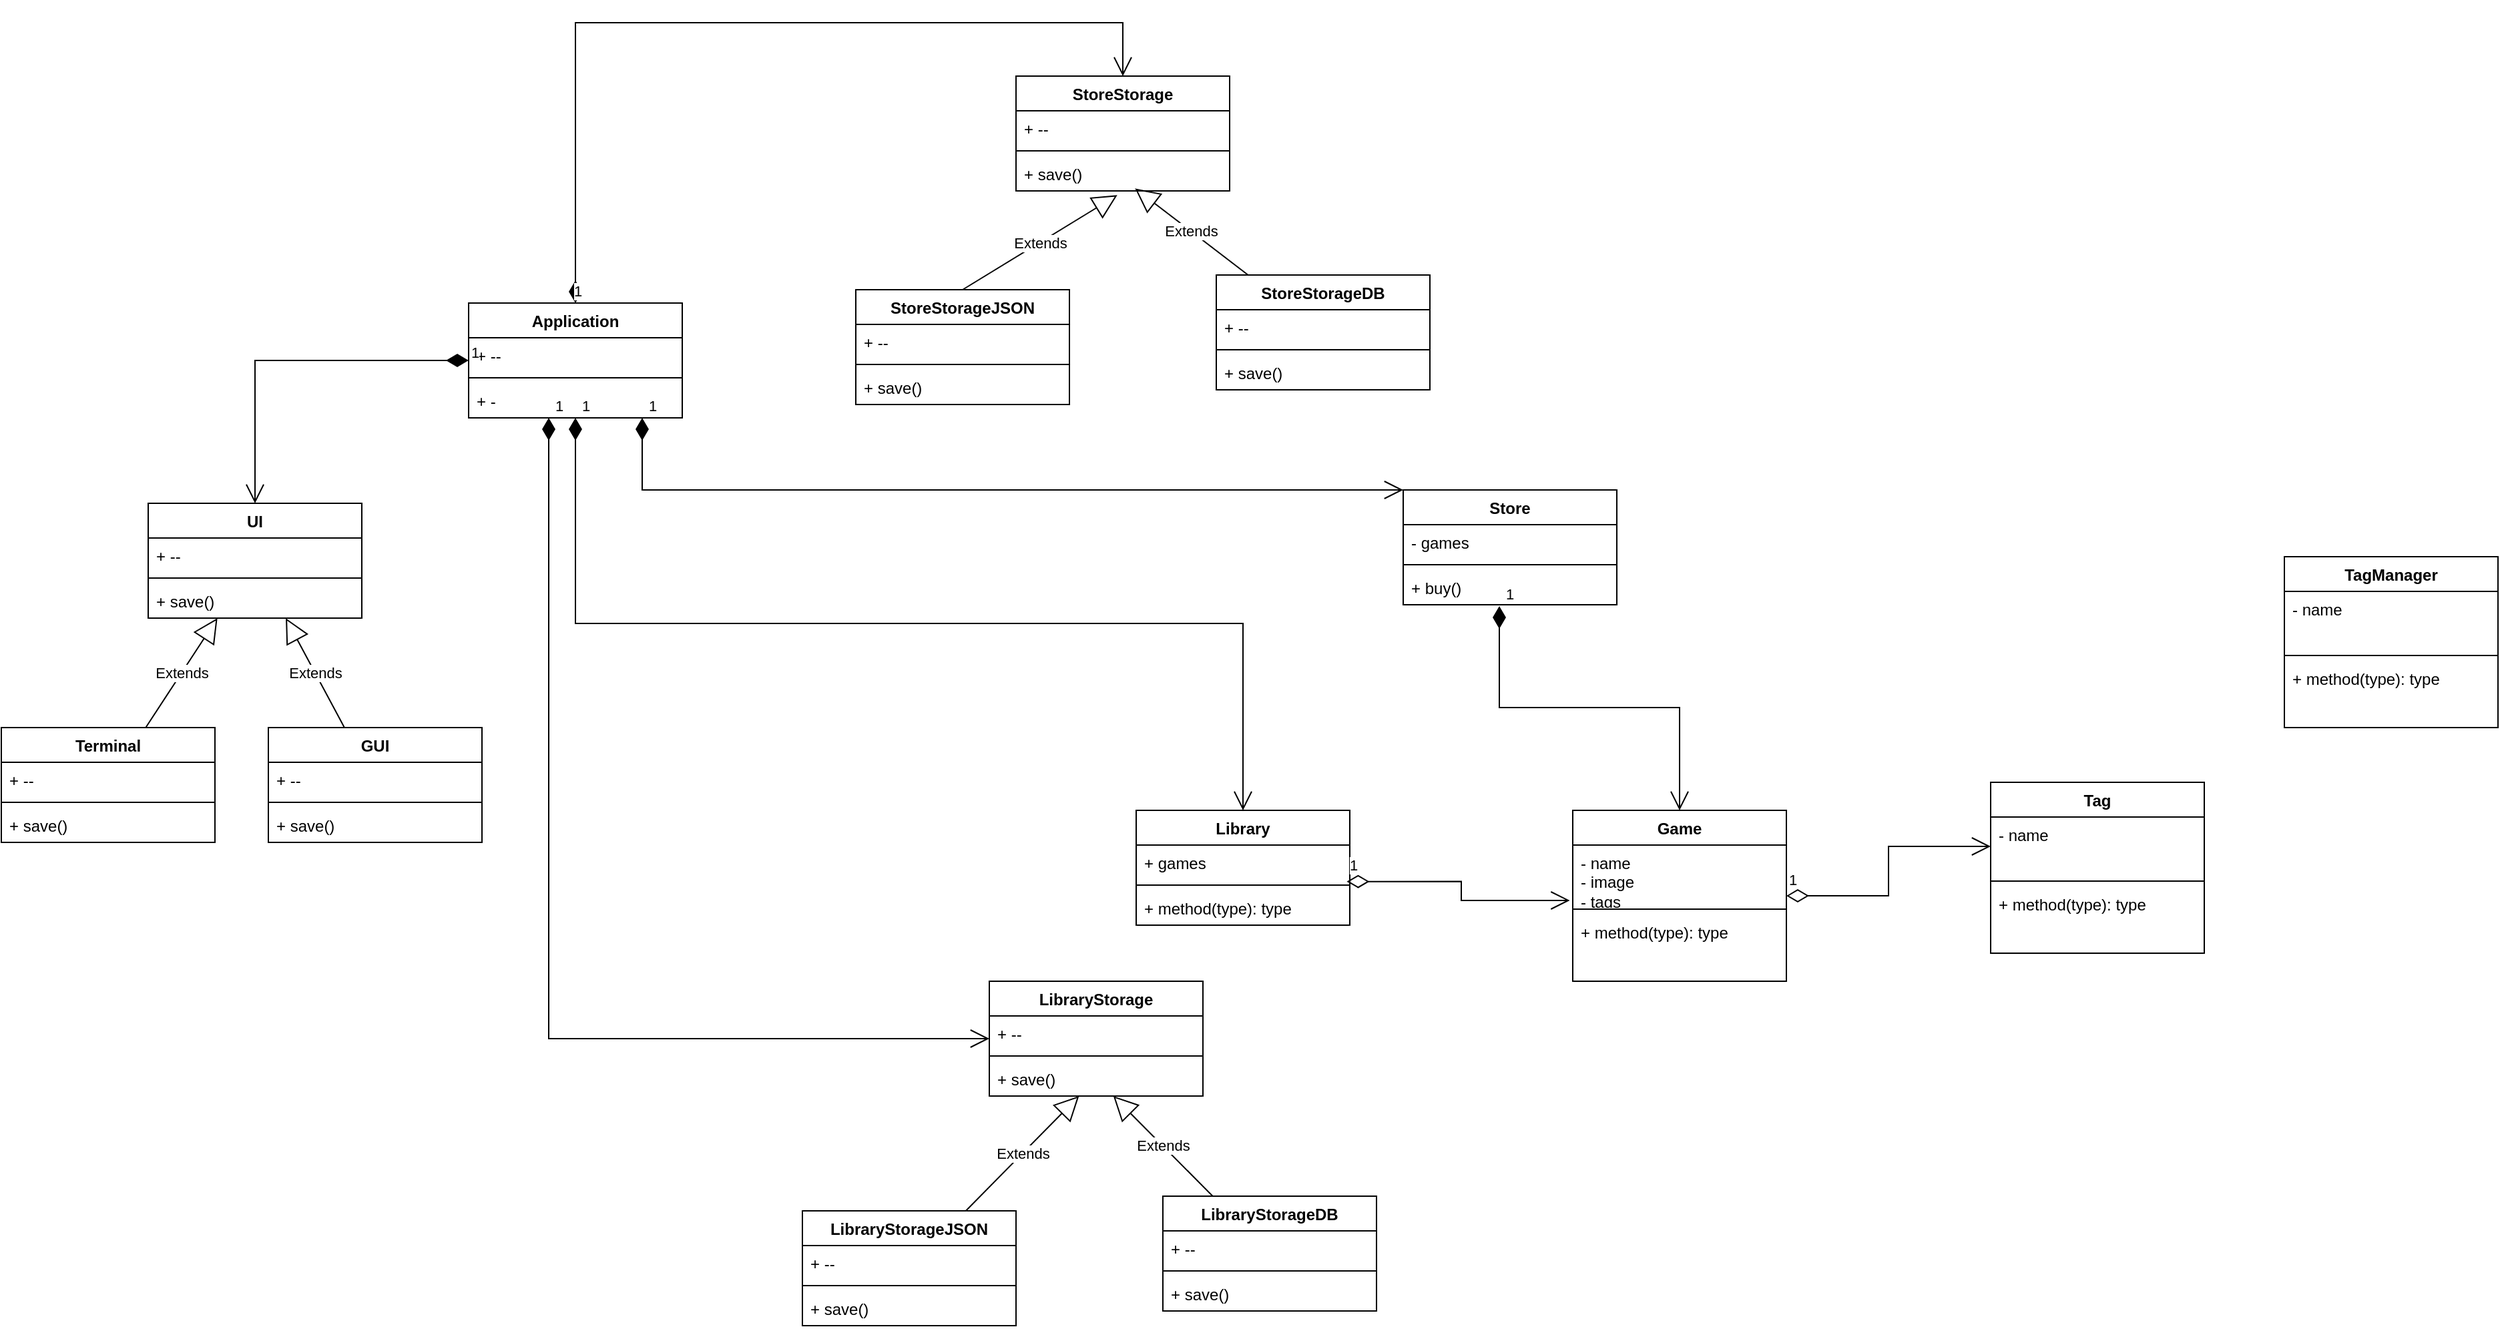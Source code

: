 <mxfile version="22.1.3" type="github">
  <diagram name="Page-1" id="6sCZl8YKvThqes1zZxFa">
    <mxGraphModel dx="2114" dy="2136" grid="1" gridSize="10" guides="1" tooltips="1" connect="1" arrows="1" fold="1" page="1" pageScale="1" pageWidth="827" pageHeight="1169" math="0" shadow="0">
      <root>
        <mxCell id="0" />
        <mxCell id="1" parent="0" />
        <mxCell id="HGpdiJ_WHO72FoDOB2OH-5" value="Library" style="swimlane;fontStyle=1;align=center;verticalAlign=top;childLayout=stackLayout;horizontal=1;startSize=26;horizontalStack=0;resizeParent=1;resizeParentMax=0;resizeLast=0;collapsible=1;marginBottom=0;whiteSpace=wrap;html=1;" vertex="1" parent="1">
          <mxGeometry x="120" y="210" width="160" height="86" as="geometry" />
        </mxCell>
        <mxCell id="HGpdiJ_WHO72FoDOB2OH-6" value="+ games" style="text;strokeColor=none;fillColor=none;align=left;verticalAlign=top;spacingLeft=4;spacingRight=4;overflow=hidden;rotatable=0;points=[[0,0.5],[1,0.5]];portConstraint=eastwest;whiteSpace=wrap;html=1;" vertex="1" parent="HGpdiJ_WHO72FoDOB2OH-5">
          <mxGeometry y="26" width="160" height="26" as="geometry" />
        </mxCell>
        <mxCell id="HGpdiJ_WHO72FoDOB2OH-7" value="" style="line;strokeWidth=1;fillColor=none;align=left;verticalAlign=middle;spacingTop=-1;spacingLeft=3;spacingRight=3;rotatable=0;labelPosition=right;points=[];portConstraint=eastwest;strokeColor=inherit;" vertex="1" parent="HGpdiJ_WHO72FoDOB2OH-5">
          <mxGeometry y="52" width="160" height="8" as="geometry" />
        </mxCell>
        <mxCell id="HGpdiJ_WHO72FoDOB2OH-8" value="+ method(type): type" style="text;strokeColor=none;fillColor=none;align=left;verticalAlign=top;spacingLeft=4;spacingRight=4;overflow=hidden;rotatable=0;points=[[0,0.5],[1,0.5]];portConstraint=eastwest;whiteSpace=wrap;html=1;" vertex="1" parent="HGpdiJ_WHO72FoDOB2OH-5">
          <mxGeometry y="60" width="160" height="26" as="geometry" />
        </mxCell>
        <mxCell id="HGpdiJ_WHO72FoDOB2OH-13" value="Game" style="swimlane;fontStyle=1;align=center;verticalAlign=top;childLayout=stackLayout;horizontal=1;startSize=26;horizontalStack=0;resizeParent=1;resizeParentMax=0;resizeLast=0;collapsible=1;marginBottom=0;whiteSpace=wrap;html=1;" vertex="1" parent="1">
          <mxGeometry x="447" y="210" width="160" height="128" as="geometry" />
        </mxCell>
        <mxCell id="HGpdiJ_WHO72FoDOB2OH-14" value="&lt;div&gt;- name&lt;/div&gt;&lt;div&gt;- image&lt;br&gt;&lt;/div&gt;&lt;div&gt;- tags&lt;br&gt;&lt;/div&gt;" style="text;strokeColor=none;fillColor=none;align=left;verticalAlign=top;spacingLeft=4;spacingRight=4;overflow=hidden;rotatable=0;points=[[0,0.5],[1,0.5]];portConstraint=eastwest;whiteSpace=wrap;html=1;" vertex="1" parent="HGpdiJ_WHO72FoDOB2OH-13">
          <mxGeometry y="26" width="160" height="44" as="geometry" />
        </mxCell>
        <mxCell id="HGpdiJ_WHO72FoDOB2OH-15" value="" style="line;strokeWidth=1;fillColor=none;align=left;verticalAlign=middle;spacingTop=-1;spacingLeft=3;spacingRight=3;rotatable=0;labelPosition=right;points=[];portConstraint=eastwest;strokeColor=inherit;" vertex="1" parent="HGpdiJ_WHO72FoDOB2OH-13">
          <mxGeometry y="70" width="160" height="8" as="geometry" />
        </mxCell>
        <mxCell id="HGpdiJ_WHO72FoDOB2OH-16" value="+ method(type): type" style="text;strokeColor=none;fillColor=none;align=left;verticalAlign=top;spacingLeft=4;spacingRight=4;overflow=hidden;rotatable=0;points=[[0,0.5],[1,0.5]];portConstraint=eastwest;whiteSpace=wrap;html=1;" vertex="1" parent="HGpdiJ_WHO72FoDOB2OH-13">
          <mxGeometry y="78" width="160" height="50" as="geometry" />
        </mxCell>
        <mxCell id="HGpdiJ_WHO72FoDOB2OH-17" value="Tag" style="swimlane;fontStyle=1;align=center;verticalAlign=top;childLayout=stackLayout;horizontal=1;startSize=26;horizontalStack=0;resizeParent=1;resizeParentMax=0;resizeLast=0;collapsible=1;marginBottom=0;whiteSpace=wrap;html=1;" vertex="1" parent="1">
          <mxGeometry x="760" y="189" width="160" height="128" as="geometry" />
        </mxCell>
        <mxCell id="HGpdiJ_WHO72FoDOB2OH-18" value="&lt;div&gt;- name&lt;/div&gt;" style="text;strokeColor=none;fillColor=none;align=left;verticalAlign=top;spacingLeft=4;spacingRight=4;overflow=hidden;rotatable=0;points=[[0,0.5],[1,0.5]];portConstraint=eastwest;whiteSpace=wrap;html=1;" vertex="1" parent="HGpdiJ_WHO72FoDOB2OH-17">
          <mxGeometry y="26" width="160" height="44" as="geometry" />
        </mxCell>
        <mxCell id="HGpdiJ_WHO72FoDOB2OH-19" value="" style="line;strokeWidth=1;fillColor=none;align=left;verticalAlign=middle;spacingTop=-1;spacingLeft=3;spacingRight=3;rotatable=0;labelPosition=right;points=[];portConstraint=eastwest;strokeColor=inherit;" vertex="1" parent="HGpdiJ_WHO72FoDOB2OH-17">
          <mxGeometry y="70" width="160" height="8" as="geometry" />
        </mxCell>
        <mxCell id="HGpdiJ_WHO72FoDOB2OH-20" value="+ method(type): type" style="text;strokeColor=none;fillColor=none;align=left;verticalAlign=top;spacingLeft=4;spacingRight=4;overflow=hidden;rotatable=0;points=[[0,0.5],[1,0.5]];portConstraint=eastwest;whiteSpace=wrap;html=1;" vertex="1" parent="HGpdiJ_WHO72FoDOB2OH-17">
          <mxGeometry y="78" width="160" height="50" as="geometry" />
        </mxCell>
        <mxCell id="HGpdiJ_WHO72FoDOB2OH-21" value="1" style="endArrow=open;html=1;endSize=12;startArrow=diamondThin;startSize=14;startFill=0;edgeStyle=orthogonalEdgeStyle;align=left;verticalAlign=bottom;rounded=0;exitX=0.986;exitY=1.051;exitDx=0;exitDy=0;exitPerimeter=0;entryX=-0.014;entryY=0.943;entryDx=0;entryDy=0;entryPerimeter=0;" edge="1" parent="1" source="HGpdiJ_WHO72FoDOB2OH-6" target="HGpdiJ_WHO72FoDOB2OH-14">
          <mxGeometry x="-1" y="3" relative="1" as="geometry">
            <mxPoint x="333.5" y="270" as="sourcePoint" />
            <mxPoint x="493.5" y="270" as="targetPoint" />
          </mxGeometry>
        </mxCell>
        <mxCell id="HGpdiJ_WHO72FoDOB2OH-22" value="1" style="endArrow=open;html=1;endSize=12;startArrow=diamondThin;startSize=14;startFill=0;edgeStyle=orthogonalEdgeStyle;align=left;verticalAlign=bottom;rounded=0;exitX=1;exitY=0.5;exitDx=0;exitDy=0;entryX=0;entryY=0.5;entryDx=0;entryDy=0;" edge="1" parent="1" source="HGpdiJ_WHO72FoDOB2OH-13" target="HGpdiJ_WHO72FoDOB2OH-18">
          <mxGeometry x="-1" y="3" relative="1" as="geometry">
            <mxPoint x="650" y="350" as="sourcePoint" />
            <mxPoint x="817" y="364" as="targetPoint" />
          </mxGeometry>
        </mxCell>
        <mxCell id="HGpdiJ_WHO72FoDOB2OH-23" value="TagManager" style="swimlane;fontStyle=1;align=center;verticalAlign=top;childLayout=stackLayout;horizontal=1;startSize=26;horizontalStack=0;resizeParent=1;resizeParentMax=0;resizeLast=0;collapsible=1;marginBottom=0;whiteSpace=wrap;html=1;" vertex="1" parent="1">
          <mxGeometry x="980" y="20" width="160" height="128" as="geometry" />
        </mxCell>
        <mxCell id="HGpdiJ_WHO72FoDOB2OH-24" value="&lt;div&gt;- name&lt;/div&gt;" style="text;strokeColor=none;fillColor=none;align=left;verticalAlign=top;spacingLeft=4;spacingRight=4;overflow=hidden;rotatable=0;points=[[0,0.5],[1,0.5]];portConstraint=eastwest;whiteSpace=wrap;html=1;" vertex="1" parent="HGpdiJ_WHO72FoDOB2OH-23">
          <mxGeometry y="26" width="160" height="44" as="geometry" />
        </mxCell>
        <mxCell id="HGpdiJ_WHO72FoDOB2OH-25" value="" style="line;strokeWidth=1;fillColor=none;align=left;verticalAlign=middle;spacingTop=-1;spacingLeft=3;spacingRight=3;rotatable=0;labelPosition=right;points=[];portConstraint=eastwest;strokeColor=inherit;" vertex="1" parent="HGpdiJ_WHO72FoDOB2OH-23">
          <mxGeometry y="70" width="160" height="8" as="geometry" />
        </mxCell>
        <mxCell id="HGpdiJ_WHO72FoDOB2OH-26" value="+ method(type): type" style="text;strokeColor=none;fillColor=none;align=left;verticalAlign=top;spacingLeft=4;spacingRight=4;overflow=hidden;rotatable=0;points=[[0,0.5],[1,0.5]];portConstraint=eastwest;whiteSpace=wrap;html=1;" vertex="1" parent="HGpdiJ_WHO72FoDOB2OH-23">
          <mxGeometry y="78" width="160" height="50" as="geometry" />
        </mxCell>
        <mxCell id="HGpdiJ_WHO72FoDOB2OH-27" value="LibraryStorage" style="swimlane;fontStyle=1;align=center;verticalAlign=top;childLayout=stackLayout;horizontal=1;startSize=26;horizontalStack=0;resizeParent=1;resizeParentMax=0;resizeLast=0;collapsible=1;marginBottom=0;whiteSpace=wrap;html=1;" vertex="1" parent="1">
          <mxGeometry x="10" y="338" width="160" height="86" as="geometry" />
        </mxCell>
        <mxCell id="HGpdiJ_WHO72FoDOB2OH-28" value="+ --" style="text;strokeColor=none;fillColor=none;align=left;verticalAlign=top;spacingLeft=4;spacingRight=4;overflow=hidden;rotatable=0;points=[[0,0.5],[1,0.5]];portConstraint=eastwest;whiteSpace=wrap;html=1;" vertex="1" parent="HGpdiJ_WHO72FoDOB2OH-27">
          <mxGeometry y="26" width="160" height="26" as="geometry" />
        </mxCell>
        <mxCell id="HGpdiJ_WHO72FoDOB2OH-29" value="" style="line;strokeWidth=1;fillColor=none;align=left;verticalAlign=middle;spacingTop=-1;spacingLeft=3;spacingRight=3;rotatable=0;labelPosition=right;points=[];portConstraint=eastwest;strokeColor=inherit;" vertex="1" parent="HGpdiJ_WHO72FoDOB2OH-27">
          <mxGeometry y="52" width="160" height="8" as="geometry" />
        </mxCell>
        <mxCell id="HGpdiJ_WHO72FoDOB2OH-30" value="+ save()" style="text;strokeColor=none;fillColor=none;align=left;verticalAlign=top;spacingLeft=4;spacingRight=4;overflow=hidden;rotatable=0;points=[[0,0.5],[1,0.5]];portConstraint=eastwest;whiteSpace=wrap;html=1;" vertex="1" parent="HGpdiJ_WHO72FoDOB2OH-27">
          <mxGeometry y="60" width="160" height="26" as="geometry" />
        </mxCell>
        <mxCell id="HGpdiJ_WHO72FoDOB2OH-31" value="LibraryStorageJSON" style="swimlane;fontStyle=1;align=center;verticalAlign=top;childLayout=stackLayout;horizontal=1;startSize=26;horizontalStack=0;resizeParent=1;resizeParentMax=0;resizeLast=0;collapsible=1;marginBottom=0;whiteSpace=wrap;html=1;" vertex="1" parent="1">
          <mxGeometry x="-130" y="510" width="160" height="86" as="geometry" />
        </mxCell>
        <mxCell id="HGpdiJ_WHO72FoDOB2OH-32" value="+ --" style="text;strokeColor=none;fillColor=none;align=left;verticalAlign=top;spacingLeft=4;spacingRight=4;overflow=hidden;rotatable=0;points=[[0,0.5],[1,0.5]];portConstraint=eastwest;whiteSpace=wrap;html=1;" vertex="1" parent="HGpdiJ_WHO72FoDOB2OH-31">
          <mxGeometry y="26" width="160" height="26" as="geometry" />
        </mxCell>
        <mxCell id="HGpdiJ_WHO72FoDOB2OH-33" value="" style="line;strokeWidth=1;fillColor=none;align=left;verticalAlign=middle;spacingTop=-1;spacingLeft=3;spacingRight=3;rotatable=0;labelPosition=right;points=[];portConstraint=eastwest;strokeColor=inherit;" vertex="1" parent="HGpdiJ_WHO72FoDOB2OH-31">
          <mxGeometry y="52" width="160" height="8" as="geometry" />
        </mxCell>
        <mxCell id="HGpdiJ_WHO72FoDOB2OH-34" value="+ save()" style="text;strokeColor=none;fillColor=none;align=left;verticalAlign=top;spacingLeft=4;spacingRight=4;overflow=hidden;rotatable=0;points=[[0,0.5],[1,0.5]];portConstraint=eastwest;whiteSpace=wrap;html=1;" vertex="1" parent="HGpdiJ_WHO72FoDOB2OH-31">
          <mxGeometry y="60" width="160" height="26" as="geometry" />
        </mxCell>
        <mxCell id="HGpdiJ_WHO72FoDOB2OH-35" value="LibraryStorageDB" style="swimlane;fontStyle=1;align=center;verticalAlign=top;childLayout=stackLayout;horizontal=1;startSize=26;horizontalStack=0;resizeParent=1;resizeParentMax=0;resizeLast=0;collapsible=1;marginBottom=0;whiteSpace=wrap;html=1;" vertex="1" parent="1">
          <mxGeometry x="140" y="499" width="160" height="86" as="geometry" />
        </mxCell>
        <mxCell id="HGpdiJ_WHO72FoDOB2OH-36" value="+ --" style="text;strokeColor=none;fillColor=none;align=left;verticalAlign=top;spacingLeft=4;spacingRight=4;overflow=hidden;rotatable=0;points=[[0,0.5],[1,0.5]];portConstraint=eastwest;whiteSpace=wrap;html=1;" vertex="1" parent="HGpdiJ_WHO72FoDOB2OH-35">
          <mxGeometry y="26" width="160" height="26" as="geometry" />
        </mxCell>
        <mxCell id="HGpdiJ_WHO72FoDOB2OH-37" value="" style="line;strokeWidth=1;fillColor=none;align=left;verticalAlign=middle;spacingTop=-1;spacingLeft=3;spacingRight=3;rotatable=0;labelPosition=right;points=[];portConstraint=eastwest;strokeColor=inherit;" vertex="1" parent="HGpdiJ_WHO72FoDOB2OH-35">
          <mxGeometry y="52" width="160" height="8" as="geometry" />
        </mxCell>
        <mxCell id="HGpdiJ_WHO72FoDOB2OH-38" value="+ save()" style="text;strokeColor=none;fillColor=none;align=left;verticalAlign=top;spacingLeft=4;spacingRight=4;overflow=hidden;rotatable=0;points=[[0,0.5],[1,0.5]];portConstraint=eastwest;whiteSpace=wrap;html=1;" vertex="1" parent="HGpdiJ_WHO72FoDOB2OH-35">
          <mxGeometry y="60" width="160" height="26" as="geometry" />
        </mxCell>
        <mxCell id="HGpdiJ_WHO72FoDOB2OH-39" value="Extends" style="endArrow=block;endSize=16;endFill=0;html=1;rounded=0;" edge="1" parent="1" source="HGpdiJ_WHO72FoDOB2OH-64" target="HGpdiJ_WHO72FoDOB2OH-72">
          <mxGeometry width="160" relative="1" as="geometry">
            <mxPoint x="-670" y="138" as="sourcePoint" />
            <mxPoint x="-554.16" y="67.172" as="targetPoint" />
          </mxGeometry>
        </mxCell>
        <mxCell id="HGpdiJ_WHO72FoDOB2OH-40" value="Extends" style="endArrow=block;endSize=16;endFill=0;html=1;rounded=0;" edge="1" parent="1" source="HGpdiJ_WHO72FoDOB2OH-35" target="HGpdiJ_WHO72FoDOB2OH-30">
          <mxGeometry width="160" relative="1" as="geometry">
            <mxPoint x="20" y="509" as="sourcePoint" />
            <mxPoint x="96" y="469" as="targetPoint" />
          </mxGeometry>
        </mxCell>
        <mxCell id="HGpdiJ_WHO72FoDOB2OH-41" value="Store" style="swimlane;fontStyle=1;align=center;verticalAlign=top;childLayout=stackLayout;horizontal=1;startSize=26;horizontalStack=0;resizeParent=1;resizeParentMax=0;resizeLast=0;collapsible=1;marginBottom=0;whiteSpace=wrap;html=1;" vertex="1" parent="1">
          <mxGeometry x="320" y="-30" width="160" height="86" as="geometry" />
        </mxCell>
        <mxCell id="HGpdiJ_WHO72FoDOB2OH-42" value="- games" style="text;strokeColor=none;fillColor=none;align=left;verticalAlign=top;spacingLeft=4;spacingRight=4;overflow=hidden;rotatable=0;points=[[0,0.5],[1,0.5]];portConstraint=eastwest;whiteSpace=wrap;html=1;" vertex="1" parent="HGpdiJ_WHO72FoDOB2OH-41">
          <mxGeometry y="26" width="160" height="26" as="geometry" />
        </mxCell>
        <mxCell id="HGpdiJ_WHO72FoDOB2OH-43" value="" style="line;strokeWidth=1;fillColor=none;align=left;verticalAlign=middle;spacingTop=-1;spacingLeft=3;spacingRight=3;rotatable=0;labelPosition=right;points=[];portConstraint=eastwest;strokeColor=inherit;" vertex="1" parent="HGpdiJ_WHO72FoDOB2OH-41">
          <mxGeometry y="52" width="160" height="8" as="geometry" />
        </mxCell>
        <mxCell id="HGpdiJ_WHO72FoDOB2OH-44" value="+ buy()" style="text;strokeColor=none;fillColor=none;align=left;verticalAlign=top;spacingLeft=4;spacingRight=4;overflow=hidden;rotatable=0;points=[[0,0.5],[1,0.5]];portConstraint=eastwest;whiteSpace=wrap;html=1;" vertex="1" parent="HGpdiJ_WHO72FoDOB2OH-41">
          <mxGeometry y="60" width="160" height="26" as="geometry" />
        </mxCell>
        <mxCell id="HGpdiJ_WHO72FoDOB2OH-45" value="1" style="endArrow=open;html=1;endSize=12;startArrow=diamondThin;startSize=14;startFill=1;edgeStyle=orthogonalEdgeStyle;align=left;verticalAlign=bottom;rounded=0;entryX=0.5;entryY=0;entryDx=0;entryDy=0;exitX=0.45;exitY=1.038;exitDx=0;exitDy=0;exitPerimeter=0;" edge="1" parent="1" source="HGpdiJ_WHO72FoDOB2OH-44" target="HGpdiJ_WHO72FoDOB2OH-13">
          <mxGeometry x="-1" y="3" relative="1" as="geometry">
            <mxPoint x="400" y="140" as="sourcePoint" />
            <mxPoint x="560" y="140" as="targetPoint" />
          </mxGeometry>
        </mxCell>
        <mxCell id="HGpdiJ_WHO72FoDOB2OH-46" value="StoreStorage" style="swimlane;fontStyle=1;align=center;verticalAlign=top;childLayout=stackLayout;horizontal=1;startSize=26;horizontalStack=0;resizeParent=1;resizeParentMax=0;resizeLast=0;collapsible=1;marginBottom=0;whiteSpace=wrap;html=1;" vertex="1" parent="1">
          <mxGeometry x="30" y="-340" width="160" height="86" as="geometry" />
        </mxCell>
        <mxCell id="HGpdiJ_WHO72FoDOB2OH-47" value="+ --" style="text;strokeColor=none;fillColor=none;align=left;verticalAlign=top;spacingLeft=4;spacingRight=4;overflow=hidden;rotatable=0;points=[[0,0.5],[1,0.5]];portConstraint=eastwest;whiteSpace=wrap;html=1;" vertex="1" parent="HGpdiJ_WHO72FoDOB2OH-46">
          <mxGeometry y="26" width="160" height="26" as="geometry" />
        </mxCell>
        <mxCell id="HGpdiJ_WHO72FoDOB2OH-48" value="" style="line;strokeWidth=1;fillColor=none;align=left;verticalAlign=middle;spacingTop=-1;spacingLeft=3;spacingRight=3;rotatable=0;labelPosition=right;points=[];portConstraint=eastwest;strokeColor=inherit;" vertex="1" parent="HGpdiJ_WHO72FoDOB2OH-46">
          <mxGeometry y="52" width="160" height="8" as="geometry" />
        </mxCell>
        <mxCell id="HGpdiJ_WHO72FoDOB2OH-49" value="+ save()" style="text;strokeColor=none;fillColor=none;align=left;verticalAlign=top;spacingLeft=4;spacingRight=4;overflow=hidden;rotatable=0;points=[[0,0.5],[1,0.5]];portConstraint=eastwest;whiteSpace=wrap;html=1;" vertex="1" parent="HGpdiJ_WHO72FoDOB2OH-46">
          <mxGeometry y="60" width="160" height="26" as="geometry" />
        </mxCell>
        <mxCell id="HGpdiJ_WHO72FoDOB2OH-50" value="StoreStorageJSON" style="swimlane;fontStyle=1;align=center;verticalAlign=top;childLayout=stackLayout;horizontal=1;startSize=26;horizontalStack=0;resizeParent=1;resizeParentMax=0;resizeLast=0;collapsible=1;marginBottom=0;whiteSpace=wrap;html=1;" vertex="1" parent="1">
          <mxGeometry x="-90" y="-180" width="160" height="86" as="geometry" />
        </mxCell>
        <mxCell id="HGpdiJ_WHO72FoDOB2OH-51" value="+ --" style="text;strokeColor=none;fillColor=none;align=left;verticalAlign=top;spacingLeft=4;spacingRight=4;overflow=hidden;rotatable=0;points=[[0,0.5],[1,0.5]];portConstraint=eastwest;whiteSpace=wrap;html=1;" vertex="1" parent="HGpdiJ_WHO72FoDOB2OH-50">
          <mxGeometry y="26" width="160" height="26" as="geometry" />
        </mxCell>
        <mxCell id="HGpdiJ_WHO72FoDOB2OH-52" value="" style="line;strokeWidth=1;fillColor=none;align=left;verticalAlign=middle;spacingTop=-1;spacingLeft=3;spacingRight=3;rotatable=0;labelPosition=right;points=[];portConstraint=eastwest;strokeColor=inherit;" vertex="1" parent="HGpdiJ_WHO72FoDOB2OH-50">
          <mxGeometry y="52" width="160" height="8" as="geometry" />
        </mxCell>
        <mxCell id="HGpdiJ_WHO72FoDOB2OH-53" value="+ save()" style="text;strokeColor=none;fillColor=none;align=left;verticalAlign=top;spacingLeft=4;spacingRight=4;overflow=hidden;rotatable=0;points=[[0,0.5],[1,0.5]];portConstraint=eastwest;whiteSpace=wrap;html=1;" vertex="1" parent="HGpdiJ_WHO72FoDOB2OH-50">
          <mxGeometry y="60" width="160" height="26" as="geometry" />
        </mxCell>
        <mxCell id="HGpdiJ_WHO72FoDOB2OH-54" value="StoreStorageDB" style="swimlane;fontStyle=1;align=center;verticalAlign=top;childLayout=stackLayout;horizontal=1;startSize=26;horizontalStack=0;resizeParent=1;resizeParentMax=0;resizeLast=0;collapsible=1;marginBottom=0;whiteSpace=wrap;html=1;" vertex="1" parent="1">
          <mxGeometry x="180" y="-191" width="160" height="86" as="geometry" />
        </mxCell>
        <mxCell id="HGpdiJ_WHO72FoDOB2OH-55" value="+ --" style="text;strokeColor=none;fillColor=none;align=left;verticalAlign=top;spacingLeft=4;spacingRight=4;overflow=hidden;rotatable=0;points=[[0,0.5],[1,0.5]];portConstraint=eastwest;whiteSpace=wrap;html=1;" vertex="1" parent="HGpdiJ_WHO72FoDOB2OH-54">
          <mxGeometry y="26" width="160" height="26" as="geometry" />
        </mxCell>
        <mxCell id="HGpdiJ_WHO72FoDOB2OH-56" value="" style="line;strokeWidth=1;fillColor=none;align=left;verticalAlign=middle;spacingTop=-1;spacingLeft=3;spacingRight=3;rotatable=0;labelPosition=right;points=[];portConstraint=eastwest;strokeColor=inherit;" vertex="1" parent="HGpdiJ_WHO72FoDOB2OH-54">
          <mxGeometry y="52" width="160" height="8" as="geometry" />
        </mxCell>
        <mxCell id="HGpdiJ_WHO72FoDOB2OH-57" value="+ save()" style="text;strokeColor=none;fillColor=none;align=left;verticalAlign=top;spacingLeft=4;spacingRight=4;overflow=hidden;rotatable=0;points=[[0,0.5],[1,0.5]];portConstraint=eastwest;whiteSpace=wrap;html=1;" vertex="1" parent="HGpdiJ_WHO72FoDOB2OH-54">
          <mxGeometry y="60" width="160" height="26" as="geometry" />
        </mxCell>
        <mxCell id="HGpdiJ_WHO72FoDOB2OH-58" value="Extends" style="endArrow=block;endSize=16;endFill=0;html=1;rounded=0;exitX=0.5;exitY=0;exitDx=0;exitDy=0;entryX=0.474;entryY=1.122;entryDx=0;entryDy=0;entryPerimeter=0;" edge="1" parent="1" source="HGpdiJ_WHO72FoDOB2OH-50" target="HGpdiJ_WHO72FoDOB2OH-49">
          <mxGeometry width="160" relative="1" as="geometry">
            <mxPoint x="220" y="-210" as="sourcePoint" />
            <mxPoint x="380" y="-210" as="targetPoint" />
          </mxGeometry>
        </mxCell>
        <mxCell id="HGpdiJ_WHO72FoDOB2OH-59" value="Extends" style="endArrow=block;endSize=16;endFill=0;html=1;rounded=0;entryX=0.557;entryY=0.929;entryDx=0;entryDy=0;entryPerimeter=0;" edge="1" parent="1" source="HGpdiJ_WHO72FoDOB2OH-54" target="HGpdiJ_WHO72FoDOB2OH-49">
          <mxGeometry width="160" relative="1" as="geometry">
            <mxPoint x="60" y="-181" as="sourcePoint" />
            <mxPoint x="136" y="-221" as="targetPoint" />
          </mxGeometry>
        </mxCell>
        <mxCell id="HGpdiJ_WHO72FoDOB2OH-60" value="Application" style="swimlane;fontStyle=1;align=center;verticalAlign=top;childLayout=stackLayout;horizontal=1;startSize=26;horizontalStack=0;resizeParent=1;resizeParentMax=0;resizeLast=0;collapsible=1;marginBottom=0;whiteSpace=wrap;html=1;" vertex="1" parent="1">
          <mxGeometry x="-380" y="-170" width="160" height="86" as="geometry" />
        </mxCell>
        <mxCell id="HGpdiJ_WHO72FoDOB2OH-61" value="+ --" style="text;strokeColor=none;fillColor=none;align=left;verticalAlign=top;spacingLeft=4;spacingRight=4;overflow=hidden;rotatable=0;points=[[0,0.5],[1,0.5]];portConstraint=eastwest;whiteSpace=wrap;html=1;" vertex="1" parent="HGpdiJ_WHO72FoDOB2OH-60">
          <mxGeometry y="26" width="160" height="26" as="geometry" />
        </mxCell>
        <mxCell id="HGpdiJ_WHO72FoDOB2OH-62" value="" style="line;strokeWidth=1;fillColor=none;align=left;verticalAlign=middle;spacingTop=-1;spacingLeft=3;spacingRight=3;rotatable=0;labelPosition=right;points=[];portConstraint=eastwest;strokeColor=inherit;" vertex="1" parent="HGpdiJ_WHO72FoDOB2OH-60">
          <mxGeometry y="52" width="160" height="8" as="geometry" />
        </mxCell>
        <mxCell id="HGpdiJ_WHO72FoDOB2OH-63" value="+ -" style="text;strokeColor=none;fillColor=none;align=left;verticalAlign=top;spacingLeft=4;spacingRight=4;overflow=hidden;rotatable=0;points=[[0,0.5],[1,0.5]];portConstraint=eastwest;whiteSpace=wrap;html=1;" vertex="1" parent="HGpdiJ_WHO72FoDOB2OH-60">
          <mxGeometry y="60" width="160" height="26" as="geometry" />
        </mxCell>
        <mxCell id="HGpdiJ_WHO72FoDOB2OH-64" value="Terminal" style="swimlane;fontStyle=1;align=center;verticalAlign=top;childLayout=stackLayout;horizontal=1;startSize=26;horizontalStack=0;resizeParent=1;resizeParentMax=0;resizeLast=0;collapsible=1;marginBottom=0;whiteSpace=wrap;html=1;" vertex="1" parent="1">
          <mxGeometry x="-730" y="148" width="160" height="86" as="geometry" />
        </mxCell>
        <mxCell id="HGpdiJ_WHO72FoDOB2OH-65" value="+ --" style="text;strokeColor=none;fillColor=none;align=left;verticalAlign=top;spacingLeft=4;spacingRight=4;overflow=hidden;rotatable=0;points=[[0,0.5],[1,0.5]];portConstraint=eastwest;whiteSpace=wrap;html=1;" vertex="1" parent="HGpdiJ_WHO72FoDOB2OH-64">
          <mxGeometry y="26" width="160" height="26" as="geometry" />
        </mxCell>
        <mxCell id="HGpdiJ_WHO72FoDOB2OH-66" value="" style="line;strokeWidth=1;fillColor=none;align=left;verticalAlign=middle;spacingTop=-1;spacingLeft=3;spacingRight=3;rotatable=0;labelPosition=right;points=[];portConstraint=eastwest;strokeColor=inherit;" vertex="1" parent="HGpdiJ_WHO72FoDOB2OH-64">
          <mxGeometry y="52" width="160" height="8" as="geometry" />
        </mxCell>
        <mxCell id="HGpdiJ_WHO72FoDOB2OH-67" value="+ save()" style="text;strokeColor=none;fillColor=none;align=left;verticalAlign=top;spacingLeft=4;spacingRight=4;overflow=hidden;rotatable=0;points=[[0,0.5],[1,0.5]];portConstraint=eastwest;whiteSpace=wrap;html=1;" vertex="1" parent="HGpdiJ_WHO72FoDOB2OH-64">
          <mxGeometry y="60" width="160" height="26" as="geometry" />
        </mxCell>
        <mxCell id="HGpdiJ_WHO72FoDOB2OH-68" value="GUI" style="swimlane;fontStyle=1;align=center;verticalAlign=top;childLayout=stackLayout;horizontal=1;startSize=26;horizontalStack=0;resizeParent=1;resizeParentMax=0;resizeLast=0;collapsible=1;marginBottom=0;whiteSpace=wrap;html=1;" vertex="1" parent="1">
          <mxGeometry x="-530" y="148" width="160" height="86" as="geometry" />
        </mxCell>
        <mxCell id="HGpdiJ_WHO72FoDOB2OH-69" value="+ --" style="text;strokeColor=none;fillColor=none;align=left;verticalAlign=top;spacingLeft=4;spacingRight=4;overflow=hidden;rotatable=0;points=[[0,0.5],[1,0.5]];portConstraint=eastwest;whiteSpace=wrap;html=1;" vertex="1" parent="HGpdiJ_WHO72FoDOB2OH-68">
          <mxGeometry y="26" width="160" height="26" as="geometry" />
        </mxCell>
        <mxCell id="HGpdiJ_WHO72FoDOB2OH-70" value="" style="line;strokeWidth=1;fillColor=none;align=left;verticalAlign=middle;spacingTop=-1;spacingLeft=3;spacingRight=3;rotatable=0;labelPosition=right;points=[];portConstraint=eastwest;strokeColor=inherit;" vertex="1" parent="HGpdiJ_WHO72FoDOB2OH-68">
          <mxGeometry y="52" width="160" height="8" as="geometry" />
        </mxCell>
        <mxCell id="HGpdiJ_WHO72FoDOB2OH-71" value="+ save()" style="text;strokeColor=none;fillColor=none;align=left;verticalAlign=top;spacingLeft=4;spacingRight=4;overflow=hidden;rotatable=0;points=[[0,0.5],[1,0.5]];portConstraint=eastwest;whiteSpace=wrap;html=1;" vertex="1" parent="HGpdiJ_WHO72FoDOB2OH-68">
          <mxGeometry y="60" width="160" height="26" as="geometry" />
        </mxCell>
        <mxCell id="HGpdiJ_WHO72FoDOB2OH-72" value="UI" style="swimlane;fontStyle=1;align=center;verticalAlign=top;childLayout=stackLayout;horizontal=1;startSize=26;horizontalStack=0;resizeParent=1;resizeParentMax=0;resizeLast=0;collapsible=1;marginBottom=0;whiteSpace=wrap;html=1;" vertex="1" parent="1">
          <mxGeometry x="-620" y="-20" width="160" height="86" as="geometry" />
        </mxCell>
        <mxCell id="HGpdiJ_WHO72FoDOB2OH-73" value="+ --" style="text;strokeColor=none;fillColor=none;align=left;verticalAlign=top;spacingLeft=4;spacingRight=4;overflow=hidden;rotatable=0;points=[[0,0.5],[1,0.5]];portConstraint=eastwest;whiteSpace=wrap;html=1;" vertex="1" parent="HGpdiJ_WHO72FoDOB2OH-72">
          <mxGeometry y="26" width="160" height="26" as="geometry" />
        </mxCell>
        <mxCell id="HGpdiJ_WHO72FoDOB2OH-74" value="" style="line;strokeWidth=1;fillColor=none;align=left;verticalAlign=middle;spacingTop=-1;spacingLeft=3;spacingRight=3;rotatable=0;labelPosition=right;points=[];portConstraint=eastwest;strokeColor=inherit;" vertex="1" parent="HGpdiJ_WHO72FoDOB2OH-72">
          <mxGeometry y="52" width="160" height="8" as="geometry" />
        </mxCell>
        <mxCell id="HGpdiJ_WHO72FoDOB2OH-75" value="+ save()" style="text;strokeColor=none;fillColor=none;align=left;verticalAlign=top;spacingLeft=4;spacingRight=4;overflow=hidden;rotatable=0;points=[[0,0.5],[1,0.5]];portConstraint=eastwest;whiteSpace=wrap;html=1;" vertex="1" parent="HGpdiJ_WHO72FoDOB2OH-72">
          <mxGeometry y="60" width="160" height="26" as="geometry" />
        </mxCell>
        <mxCell id="HGpdiJ_WHO72FoDOB2OH-76" value="Extends" style="endArrow=block;endSize=16;endFill=0;html=1;rounded=0;" edge="1" parent="1" source="HGpdiJ_WHO72FoDOB2OH-31" target="HGpdiJ_WHO72FoDOB2OH-30">
          <mxGeometry width="160" relative="1" as="geometry">
            <mxPoint x="-60" y="507" as="sourcePoint" />
            <mxPoint x="56" y="436" as="targetPoint" />
          </mxGeometry>
        </mxCell>
        <mxCell id="HGpdiJ_WHO72FoDOB2OH-77" value="Extends" style="endArrow=block;endSize=16;endFill=0;html=1;rounded=0;" edge="1" parent="1" source="HGpdiJ_WHO72FoDOB2OH-68" target="HGpdiJ_WHO72FoDOB2OH-72">
          <mxGeometry width="160" relative="1" as="geometry">
            <mxPoint x="-612" y="158" as="sourcePoint" />
            <mxPoint x="-558" y="76" as="targetPoint" />
          </mxGeometry>
        </mxCell>
        <mxCell id="HGpdiJ_WHO72FoDOB2OH-78" value="1" style="endArrow=open;html=1;endSize=12;startArrow=diamondThin;startSize=14;startFill=1;edgeStyle=orthogonalEdgeStyle;align=left;verticalAlign=bottom;rounded=0;" edge="1" parent="1" source="HGpdiJ_WHO72FoDOB2OH-60" target="HGpdiJ_WHO72FoDOB2OH-72">
          <mxGeometry x="-1" y="3" relative="1" as="geometry">
            <mxPoint x="-360" y="30" as="sourcePoint" />
            <mxPoint x="-220" y="-20" as="targetPoint" />
          </mxGeometry>
        </mxCell>
        <mxCell id="HGpdiJ_WHO72FoDOB2OH-79" value="1" style="endArrow=open;html=1;endSize=12;startArrow=diamondThin;startSize=14;startFill=1;edgeStyle=orthogonalEdgeStyle;align=left;verticalAlign=bottom;rounded=0;" edge="1" parent="1" source="HGpdiJ_WHO72FoDOB2OH-60" target="HGpdiJ_WHO72FoDOB2OH-27">
          <mxGeometry x="-1" y="3" relative="1" as="geometry">
            <mxPoint x="-170" y="70" as="sourcePoint" />
            <mxPoint x="-10" y="70" as="targetPoint" />
            <Array as="points">
              <mxPoint x="-320" y="381" />
            </Array>
          </mxGeometry>
        </mxCell>
        <mxCell id="HGpdiJ_WHO72FoDOB2OH-80" value="1" style="endArrow=open;html=1;endSize=12;startArrow=diamondThin;startSize=14;startFill=1;edgeStyle=orthogonalEdgeStyle;align=left;verticalAlign=bottom;rounded=0;" edge="1" parent="1" source="HGpdiJ_WHO72FoDOB2OH-60" target="HGpdiJ_WHO72FoDOB2OH-46">
          <mxGeometry x="-1" y="3" relative="1" as="geometry">
            <mxPoint x="-330" y="-330" as="sourcePoint" />
            <mxPoint x="-170" y="-330" as="targetPoint" />
            <Array as="points">
              <mxPoint x="-300" y="-380" />
              <mxPoint x="110" y="-380" />
            </Array>
          </mxGeometry>
        </mxCell>
        <mxCell id="HGpdiJ_WHO72FoDOB2OH-81" value="1" style="endArrow=open;html=1;endSize=12;startArrow=diamondThin;startSize=14;startFill=1;edgeStyle=orthogonalEdgeStyle;align=left;verticalAlign=bottom;rounded=0;" edge="1" parent="1" source="HGpdiJ_WHO72FoDOB2OH-60" target="HGpdiJ_WHO72FoDOB2OH-5">
          <mxGeometry x="-1" y="3" relative="1" as="geometry">
            <mxPoint x="-80" y="180" as="sourcePoint" />
            <mxPoint x="80" y="180" as="targetPoint" />
            <Array as="points">
              <mxPoint x="-300" y="70" />
              <mxPoint x="200" y="70" />
            </Array>
          </mxGeometry>
        </mxCell>
        <mxCell id="HGpdiJ_WHO72FoDOB2OH-82" value="1" style="endArrow=open;html=1;endSize=12;startArrow=diamondThin;startSize=14;startFill=1;edgeStyle=orthogonalEdgeStyle;align=left;verticalAlign=bottom;rounded=0;" edge="1" parent="1" source="HGpdiJ_WHO72FoDOB2OH-60" target="HGpdiJ_WHO72FoDOB2OH-41">
          <mxGeometry x="-1" y="3" relative="1" as="geometry">
            <mxPoint x="-150" y="-10" as="sourcePoint" />
            <mxPoint x="10" y="-10" as="targetPoint" />
            <Array as="points">
              <mxPoint x="-250" y="-30" />
            </Array>
          </mxGeometry>
        </mxCell>
      </root>
    </mxGraphModel>
  </diagram>
</mxfile>
